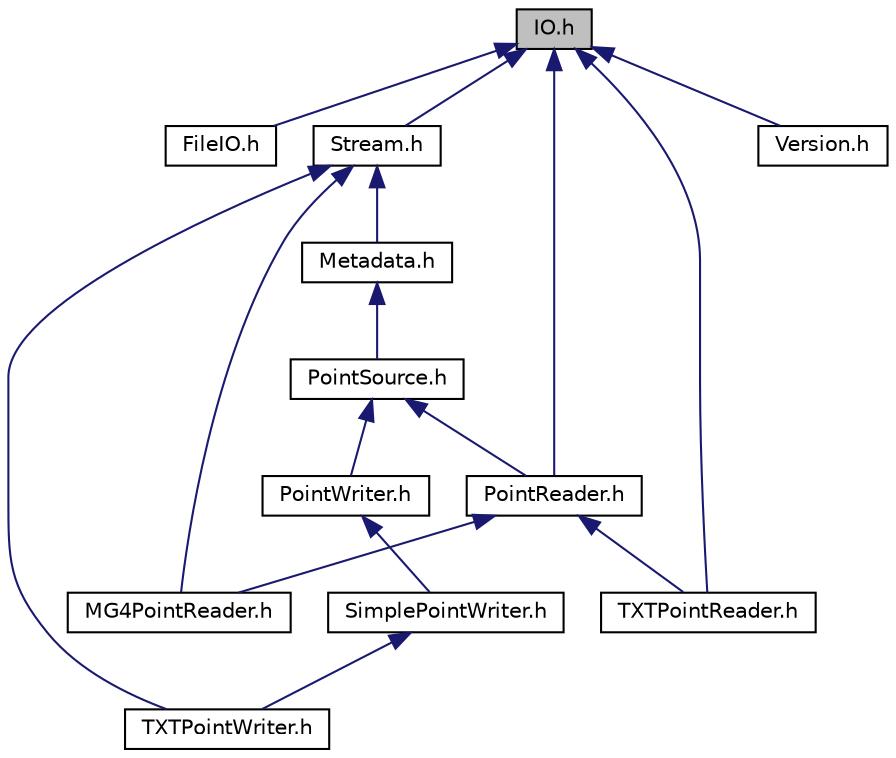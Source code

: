 digraph "IO.h"
{
  bgcolor="transparent";
  edge [fontname="Helvetica",fontsize="10",labelfontname="Helvetica",labelfontsize="10"];
  node [fontname="Helvetica",fontsize="10",shape=record];
  Node1 [label="IO.h",height=0.2,width=0.4,color="black", fillcolor="grey75", style="filled" fontcolor="black"];
  Node1 -> Node2 [dir="back",color="midnightblue",fontsize="10",style="solid",fontname="Helvetica"];
  Node2 [label="FileIO.h",height=0.2,width=0.4,color="black",URL="$a00038.html"];
  Node1 -> Node3 [dir="back",color="midnightblue",fontsize="10",style="solid",fontname="Helvetica"];
  Node3 [label="PointReader.h",height=0.2,width=0.4,color="black",URL="$a00048.html"];
  Node3 -> Node4 [dir="back",color="midnightblue",fontsize="10",style="solid",fontname="Helvetica"];
  Node4 [label="MG4PointReader.h",height=0.2,width=0.4,color="black",URL="$a00043.html"];
  Node3 -> Node5 [dir="back",color="midnightblue",fontsize="10",style="solid",fontname="Helvetica"];
  Node5 [label="TXTPointReader.h",height=0.2,width=0.4,color="black",URL="$a00054.html"];
  Node1 -> Node6 [dir="back",color="midnightblue",fontsize="10",style="solid",fontname="Helvetica"];
  Node6 [label="Stream.h",height=0.2,width=0.4,color="black",URL="$a00053.html"];
  Node6 -> Node7 [dir="back",color="midnightblue",fontsize="10",style="solid",fontname="Helvetica"];
  Node7 [label="Metadata.h",height=0.2,width=0.4,color="black",URL="$a00042.html"];
  Node7 -> Node8 [dir="back",color="midnightblue",fontsize="10",style="solid",fontname="Helvetica"];
  Node8 [label="PointSource.h",height=0.2,width=0.4,color="black",URL="$a00049.html"];
  Node8 -> Node3 [dir="back",color="midnightblue",fontsize="10",style="solid",fontname="Helvetica"];
  Node8 -> Node9 [dir="back",color="midnightblue",fontsize="10",style="solid",fontname="Helvetica"];
  Node9 [label="PointWriter.h",height=0.2,width=0.4,color="black",URL="$a00050.html"];
  Node9 -> Node10 [dir="back",color="midnightblue",fontsize="10",style="solid",fontname="Helvetica"];
  Node10 [label="SimplePointWriter.h",height=0.2,width=0.4,color="black",URL="$a00052.html"];
  Node10 -> Node11 [dir="back",color="midnightblue",fontsize="10",style="solid",fontname="Helvetica"];
  Node11 [label="TXTPointWriter.h",height=0.2,width=0.4,color="black",URL="$a00055.html"];
  Node6 -> Node4 [dir="back",color="midnightblue",fontsize="10",style="solid",fontname="Helvetica"];
  Node6 -> Node11 [dir="back",color="midnightblue",fontsize="10",style="solid",fontname="Helvetica"];
  Node1 -> Node5 [dir="back",color="midnightblue",fontsize="10",style="solid",fontname="Helvetica"];
  Node1 -> Node12 [dir="back",color="midnightblue",fontsize="10",style="solid",fontname="Helvetica"];
  Node12 [label="Version.h",height=0.2,width=0.4,color="black",URL="$a00057.html"];
}
